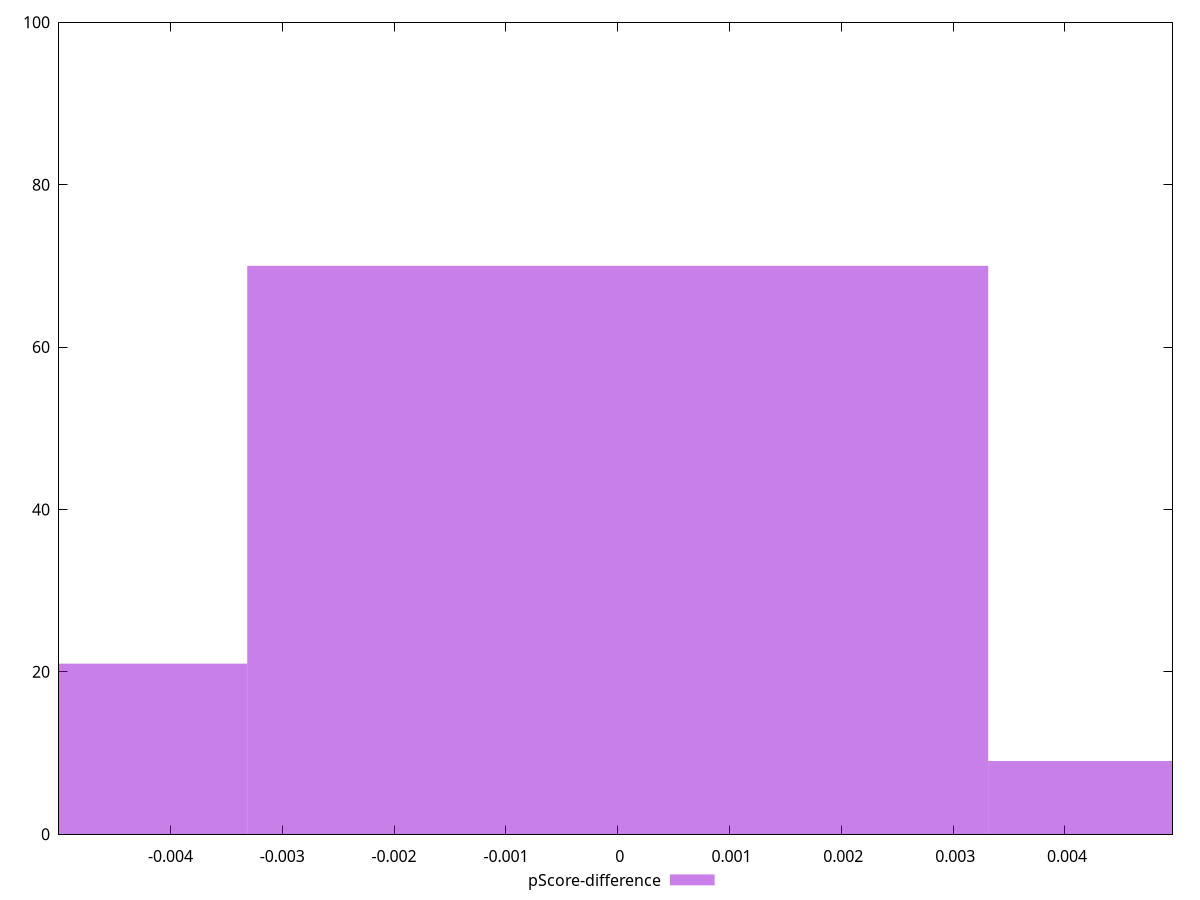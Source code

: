 reset

$pScoreDifference <<EOF
0 70
-0.006626409098530076 21
0.006626409098530076 9
EOF

set key outside below
set boxwidth 0.006626409098530076
set xrange [-0.004996851272947467:0.004961348995150355]
set yrange [0:100]
set trange [0:100]
set style fill transparent solid 0.5 noborder
set terminal svg size 640, 490 enhanced background rgb 'white'
set output "report_00015_2021-02-09T16-11-33.973Z/max-potential-fid/samples/pages+cached+noadtech/pScore-difference/histogram.svg"

plot $pScoreDifference title "pScore-difference" with boxes

reset
